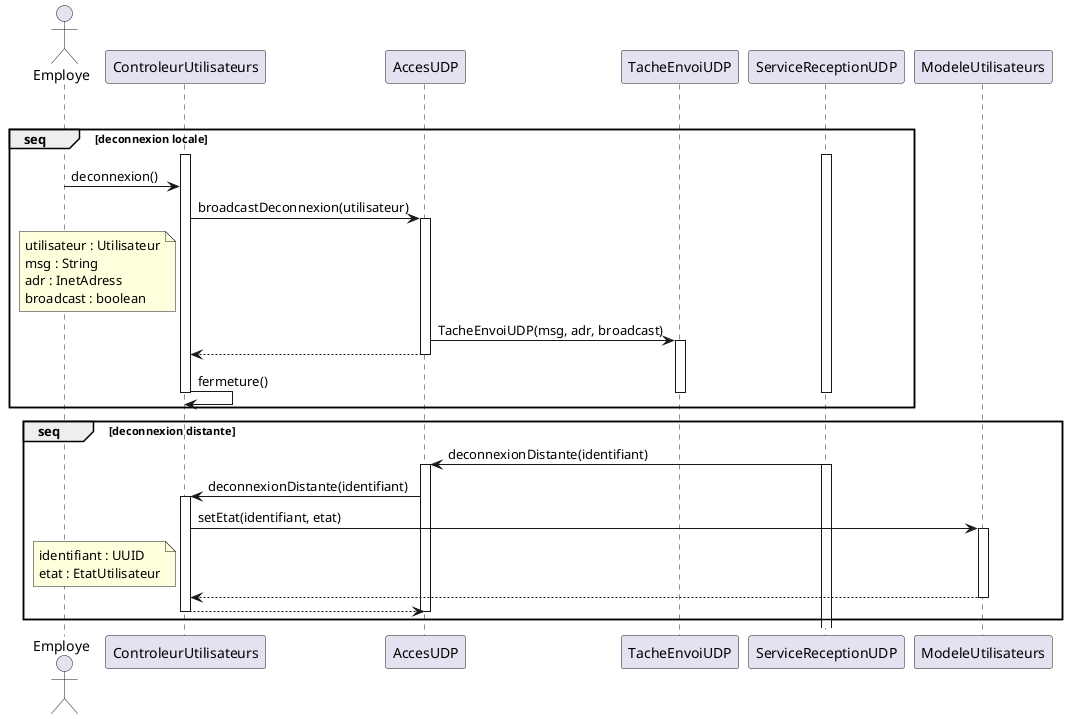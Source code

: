 @startuml deconnexion
actor Employe
ControleurUtilisateurs [hidden]-> AccesUDP
ControleurUtilisateurs [hidden]-> TacheEnvoiUDP
group seq [deconnexion locale]
    ControleurUtilisateurs [hidden]-> ServiceReceptionUDP
    activate ControleurUtilisateurs
    activate ServiceReceptionUDP
    Employe -> ControleurUtilisateurs : deconnexion()
    ControleurUtilisateurs -> AccesUDP : broadcastDeconnexion(utilisateur)
    note left of ControleurUtilisateurs
    utilisateur : Utilisateur
    msg : String
    adr : InetAdress
    broadcast : boolean
    end note
    activate AccesUDP
    AccesUDP -> TacheEnvoiUDP : TacheEnvoiUDP(msg, adr, broadcast)
    activate TacheEnvoiUDP
    AccesUDP --> ControleurUtilisateurs
    deactivate AccesUDP
    ControleurUtilisateurs -> ControleurUtilisateurs : fermeture()
    deactivate ServiceReceptionUDP
    deactivate TacheEnvoiUDP
    deactivate ControleurUtilisateurs
end
group seq [deconnexion distante]
    ServiceReceptionUDP -> AccesUDP : deconnexionDistante(identifiant)
    activate ServiceReceptionUDP
    activate AccesUDP
    AccesUDP -> ControleurUtilisateurs : deconnexionDistante(identifiant)
    activate ControleurUtilisateurs
    ControleurUtilisateurs -> ModeleUtilisateurs : setEtat(identifiant, etat)
    note left of ControleurUtilisateurs
    identifiant : UUID
    etat : EtatUtilisateur
    end note
    activate ModeleUtilisateurs
    ModeleUtilisateurs --> ControleurUtilisateurs
    deactivate ModeleUtilisateurs
    ControleurUtilisateurs --> AccesUDP
    deactivate ControleurUtilisateurs
    deactivate AccesUDP
end
@enduml
